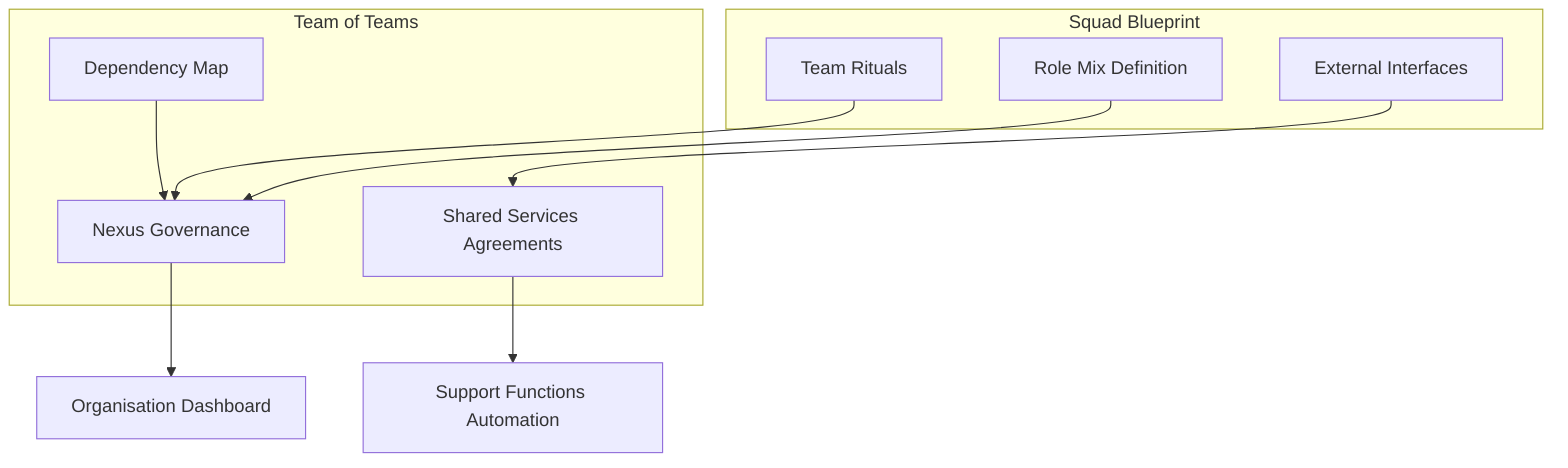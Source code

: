 %% Team-of-teams leadership structure
flowchart TD
    subgraph Squad Blueprint
        Roles[Role Mix Definition]:::kv-primary
        Rituals[Team Rituals]:::kv-highlight
        Interfaces[External Interfaces]:::kv-accent
    end

    subgraph Team of Teams
        Nexus[Nexus Governance]:::kv-primary
        SharedServices[Shared Services Agreements]:::kv-accent
        Dependencies[Dependency Map]:::kv-highlight
    end

    Roles --> Nexus
    Rituals --> Nexus
    Interfaces --> SharedServices
    Dependencies --> Nexus
    SharedServices --> Support[Support Functions Automation]:::kv-muted
    Nexus --> Visibility[Organisation Dashboard]:::kv-pattern